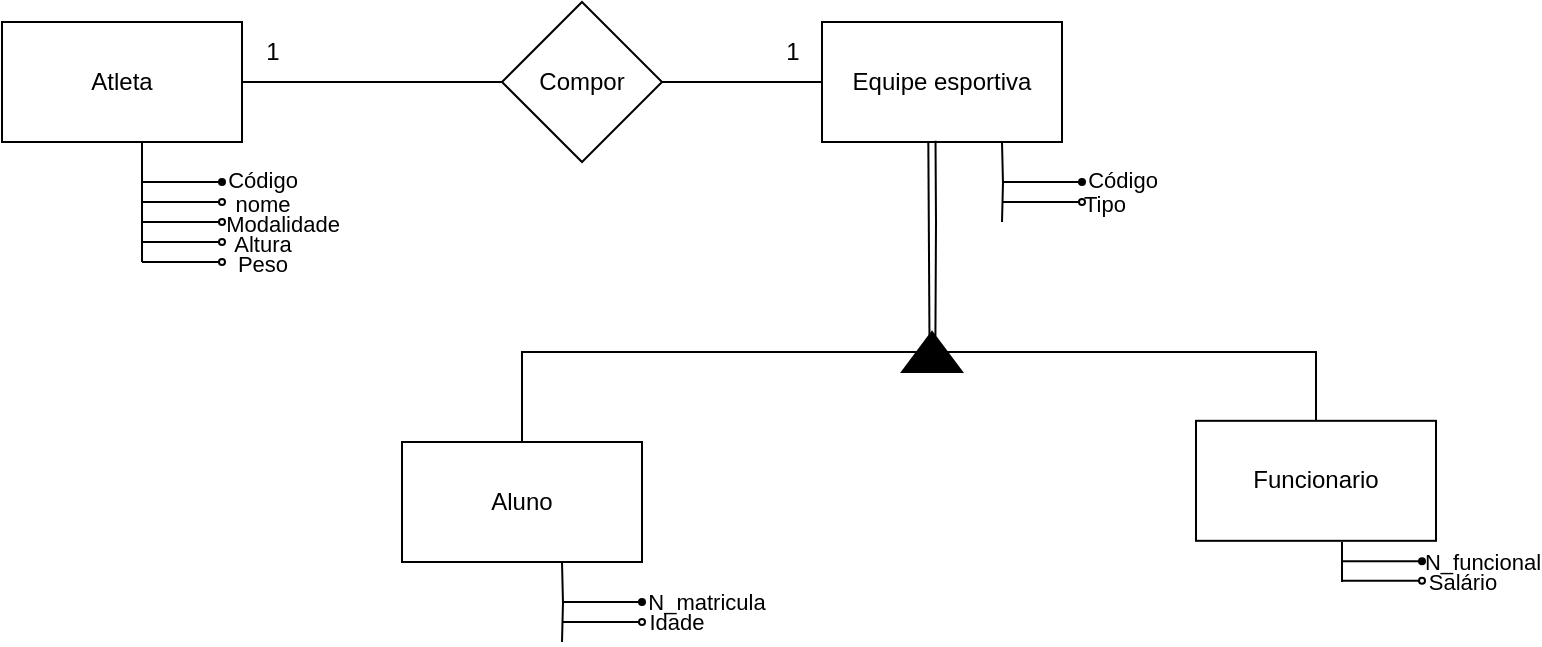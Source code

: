 <mxfile version="26.1.1">
  <diagram name="Página-1" id="J0ObGEsTMUua0Om10Nsk">
    <mxGraphModel dx="472" dy="835" grid="1" gridSize="10" guides="1" tooltips="1" connect="1" arrows="1" fold="1" page="1" pageScale="1" pageWidth="827" pageHeight="1169" background="#ffffff" math="0" shadow="0">
      <root>
        <mxCell id="0" />
        <mxCell id="1" parent="0" />
        <mxCell id="HEuBwpfhYMhXISsQT04I-6" style="edgeStyle=orthogonalEdgeStyle;rounded=0;orthogonalLoop=1;jettySize=auto;html=1;endArrow=none;startFill=0;" parent="1" edge="1">
          <mxGeometry relative="1" as="geometry">
            <mxPoint x="610" y="240" as="targetPoint" />
            <mxPoint x="610.0" y="200" as="sourcePoint" />
          </mxGeometry>
        </mxCell>
        <mxCell id="HEuBwpfhYMhXISsQT04I-2" value="Equipe esportiva" style="rounded=0;whiteSpace=wrap;html=1;" parent="1" vertex="1">
          <mxGeometry x="520" y="140" width="120" height="60" as="geometry" />
        </mxCell>
        <mxCell id="HEuBwpfhYMhXISsQT04I-4" value="Aluno" style="rounded=0;whiteSpace=wrap;html=1;" parent="1" vertex="1">
          <mxGeometry x="310" y="350" width="120" height="60" as="geometry" />
        </mxCell>
        <mxCell id="HEuBwpfhYMhXISsQT04I-5" value="Funcionario" style="rounded=0;whiteSpace=wrap;html=1;" parent="1" vertex="1">
          <mxGeometry x="707" y="339.41" width="120" height="60" as="geometry" />
        </mxCell>
        <mxCell id="HEuBwpfhYMhXISsQT04I-7" value="" style="endArrow=oval;html=1;rounded=0;endFill=1;endSize=3;" parent="1" edge="1">
          <mxGeometry width="50" height="50" relative="1" as="geometry">
            <mxPoint x="610" y="220" as="sourcePoint" />
            <mxPoint x="650" y="220" as="targetPoint" />
          </mxGeometry>
        </mxCell>
        <mxCell id="HEuBwpfhYMhXISsQT04I-9" value="Código" style="edgeLabel;html=1;align=center;verticalAlign=middle;resizable=0;points=[];" parent="HEuBwpfhYMhXISsQT04I-7" vertex="1" connectable="0">
          <mxGeometry x="0.471" y="1" relative="1" as="geometry">
            <mxPoint x="30" as="offset" />
          </mxGeometry>
        </mxCell>
        <mxCell id="HEuBwpfhYMhXISsQT04I-8" value="" style="endArrow=oval;html=1;rounded=0;endFill=0;endSize=3;" parent="1" edge="1">
          <mxGeometry width="50" height="50" relative="1" as="geometry">
            <mxPoint x="610" y="230" as="sourcePoint" />
            <mxPoint x="650" y="230" as="targetPoint" />
          </mxGeometry>
        </mxCell>
        <mxCell id="HEuBwpfhYMhXISsQT04I-10" value="Tipo" style="edgeLabel;html=1;align=center;verticalAlign=middle;resizable=0;points=[];labelBackgroundColor=none;" parent="HEuBwpfhYMhXISsQT04I-8" vertex="1" connectable="0">
          <mxGeometry x="0.329" y="-1" relative="1" as="geometry">
            <mxPoint x="24" as="offset" />
          </mxGeometry>
        </mxCell>
        <mxCell id="HEuBwpfhYMhXISsQT04I-21" value="" style="endArrow=none;html=1;rounded=0;entryX=0.443;entryY=0.974;entryDx=0;entryDy=0;entryPerimeter=0;exitX=0.86;exitY=0.458;exitDx=0;exitDy=0;exitPerimeter=0;" parent="1" source="HEuBwpfhYMhXISsQT04I-23" edge="1">
          <mxGeometry width="50" height="50" relative="1" as="geometry">
            <mxPoint x="573" y="270" as="sourcePoint" />
            <mxPoint x="573.16" y="200" as="targetPoint" />
          </mxGeometry>
        </mxCell>
        <mxCell id="HEuBwpfhYMhXISsQT04I-22" value="" style="endArrow=none;html=1;rounded=0;entryX=0.473;entryY=0.99;entryDx=0;entryDy=0;exitX=0.894;exitY=0.557;exitDx=0;exitDy=0;exitPerimeter=0;entryPerimeter=0;" parent="1" source="HEuBwpfhYMhXISsQT04I-23" target="HEuBwpfhYMhXISsQT04I-2" edge="1">
          <mxGeometry width="50" height="50" relative="1" as="geometry">
            <mxPoint x="580" y="270" as="sourcePoint" />
            <mxPoint x="580" y="210" as="targetPoint" />
            <Array as="points">
              <mxPoint x="577" y="240" />
            </Array>
          </mxGeometry>
        </mxCell>
        <mxCell id="HEuBwpfhYMhXISsQT04I-24" style="edgeStyle=orthogonalEdgeStyle;rounded=0;orthogonalLoop=1;jettySize=auto;html=1;endArrow=none;startFill=0;" parent="1" source="HEuBwpfhYMhXISsQT04I-23" target="HEuBwpfhYMhXISsQT04I-4" edge="1">
          <mxGeometry relative="1" as="geometry" />
        </mxCell>
        <mxCell id="HEuBwpfhYMhXISsQT04I-25" style="edgeStyle=orthogonalEdgeStyle;rounded=0;orthogonalLoop=1;jettySize=auto;html=1;entryX=0.5;entryY=0;entryDx=0;entryDy=0;endArrow=none;startFill=0;" parent="1" source="HEuBwpfhYMhXISsQT04I-23" target="HEuBwpfhYMhXISsQT04I-5" edge="1">
          <mxGeometry relative="1" as="geometry" />
        </mxCell>
        <mxCell id="HEuBwpfhYMhXISsQT04I-23" value="" style="triangle;whiteSpace=wrap;html=1;rotation=-90;fillColor=#000000;" parent="1" vertex="1">
          <mxGeometry x="565" y="290" width="20" height="30" as="geometry" />
        </mxCell>
        <mxCell id="HEuBwpfhYMhXISsQT04I-29" style="edgeStyle=orthogonalEdgeStyle;rounded=0;orthogonalLoop=1;jettySize=auto;html=1;endArrow=none;startFill=0;" parent="1" edge="1">
          <mxGeometry relative="1" as="geometry">
            <mxPoint x="780" y="420" as="targetPoint" />
            <mxPoint x="780.0" y="400" as="sourcePoint" />
          </mxGeometry>
        </mxCell>
        <mxCell id="HEuBwpfhYMhXISsQT04I-30" value="" style="endArrow=oval;html=1;rounded=0;endFill=1;endSize=3;" parent="1" edge="1">
          <mxGeometry width="50" height="50" relative="1" as="geometry">
            <mxPoint x="780" y="409.67" as="sourcePoint" />
            <mxPoint x="820" y="409.67" as="targetPoint" />
          </mxGeometry>
        </mxCell>
        <mxCell id="HEuBwpfhYMhXISsQT04I-31" value="N_funcional" style="edgeLabel;html=1;align=center;verticalAlign=middle;resizable=0;points=[];labelBackgroundColor=none;" parent="HEuBwpfhYMhXISsQT04I-30" vertex="1" connectable="0">
          <mxGeometry x="0.329" y="-1" relative="1" as="geometry">
            <mxPoint x="43" y="-1" as="offset" />
          </mxGeometry>
        </mxCell>
        <mxCell id="HEuBwpfhYMhXISsQT04I-95" style="edgeStyle=orthogonalEdgeStyle;rounded=0;orthogonalLoop=1;jettySize=auto;html=1;endArrow=none;startFill=0;" parent="1" edge="1">
          <mxGeometry relative="1" as="geometry">
            <mxPoint x="390" y="450" as="targetPoint" />
            <mxPoint x="390.0" y="410" as="sourcePoint" />
          </mxGeometry>
        </mxCell>
        <mxCell id="HEuBwpfhYMhXISsQT04I-96" value="" style="endArrow=oval;html=1;rounded=0;endFill=1;endSize=3;" parent="1" edge="1">
          <mxGeometry width="50" height="50" relative="1" as="geometry">
            <mxPoint x="390" y="430" as="sourcePoint" />
            <mxPoint x="430" y="430" as="targetPoint" />
          </mxGeometry>
        </mxCell>
        <mxCell id="HEuBwpfhYMhXISsQT04I-102" value="&lt;span style=&quot;&quot;&gt;N_matricula&lt;/span&gt;" style="edgeLabel;html=1;align=center;verticalAlign=middle;resizable=0;points=[];labelBackgroundColor=none;" parent="HEuBwpfhYMhXISsQT04I-96" vertex="1" connectable="0">
          <mxGeometry x="0.34" relative="1" as="geometry">
            <mxPoint x="45" as="offset" />
          </mxGeometry>
        </mxCell>
        <mxCell id="HEuBwpfhYMhXISsQT04I-98" value="" style="endArrow=oval;html=1;rounded=0;endFill=0;endSize=3;" parent="1" edge="1">
          <mxGeometry width="50" height="50" relative="1" as="geometry">
            <mxPoint x="390" y="440" as="sourcePoint" />
            <mxPoint x="430" y="440" as="targetPoint" />
          </mxGeometry>
        </mxCell>
        <mxCell id="HEuBwpfhYMhXISsQT04I-99" value="Idade" style="edgeLabel;html=1;align=center;verticalAlign=middle;resizable=0;points=[];labelBackgroundColor=none;" parent="HEuBwpfhYMhXISsQT04I-98" vertex="1" connectable="0">
          <mxGeometry x="0.329" y="-1" relative="1" as="geometry">
            <mxPoint x="30" y="-1" as="offset" />
          </mxGeometry>
        </mxCell>
        <mxCell id="HEuBwpfhYMhXISsQT04I-103" value="" style="endArrow=oval;html=1;rounded=0;endFill=0;endSize=3;" parent="1" edge="1">
          <mxGeometry width="50" height="50" relative="1" as="geometry">
            <mxPoint x="780" y="419.41" as="sourcePoint" />
            <mxPoint x="820" y="419.41" as="targetPoint" />
          </mxGeometry>
        </mxCell>
        <mxCell id="HEuBwpfhYMhXISsQT04I-104" value="Salário" style="edgeLabel;html=1;align=center;verticalAlign=middle;resizable=0;points=[];labelBackgroundColor=none;" parent="HEuBwpfhYMhXISsQT04I-103" vertex="1" connectable="0">
          <mxGeometry x="0.329" y="-1" relative="1" as="geometry">
            <mxPoint x="33" y="-1" as="offset" />
          </mxGeometry>
        </mxCell>
        <mxCell id="HEuBwpfhYMhXISsQT04I-171" style="edgeStyle=orthogonalEdgeStyle;rounded=0;orthogonalLoop=1;jettySize=auto;html=1;entryX=0;entryY=0.5;entryDx=0;entryDy=0;endArrow=none;startFill=0;" parent="1" source="HEuBwpfhYMhXISsQT04I-150" target="HEuBwpfhYMhXISsQT04I-2" edge="1">
          <mxGeometry relative="1" as="geometry" />
        </mxCell>
        <mxCell id="HEuBwpfhYMhXISsQT04I-150" value="Compor" style="rhombus;whiteSpace=wrap;html=1;" parent="1" vertex="1">
          <mxGeometry x="360" y="130" width="80" height="80" as="geometry" />
        </mxCell>
        <mxCell id="HEuBwpfhYMhXISsQT04I-170" style="edgeStyle=orthogonalEdgeStyle;rounded=0;orthogonalLoop=1;jettySize=auto;html=1;entryX=0;entryY=0.5;entryDx=0;entryDy=0;endArrow=none;startFill=0;" parent="1" source="HEuBwpfhYMhXISsQT04I-151" target="HEuBwpfhYMhXISsQT04I-150" edge="1">
          <mxGeometry relative="1" as="geometry" />
        </mxCell>
        <mxCell id="HEuBwpfhYMhXISsQT04I-151" value="Atleta" style="rounded=0;whiteSpace=wrap;html=1;" parent="1" vertex="1">
          <mxGeometry x="110" y="140" width="120" height="60" as="geometry" />
        </mxCell>
        <mxCell id="HEuBwpfhYMhXISsQT04I-159" style="edgeStyle=orthogonalEdgeStyle;rounded=0;orthogonalLoop=1;jettySize=auto;html=1;endArrow=none;startFill=0;" parent="1" edge="1">
          <mxGeometry relative="1" as="geometry">
            <mxPoint x="180" y="260" as="targetPoint" />
            <mxPoint x="180.0" y="200" as="sourcePoint" />
          </mxGeometry>
        </mxCell>
        <mxCell id="HEuBwpfhYMhXISsQT04I-160" value="" style="endArrow=oval;html=1;rounded=0;endFill=1;endSize=3;" parent="1" edge="1">
          <mxGeometry width="50" height="50" relative="1" as="geometry">
            <mxPoint x="180" y="220" as="sourcePoint" />
            <mxPoint x="220" y="220" as="targetPoint" />
          </mxGeometry>
        </mxCell>
        <mxCell id="HEuBwpfhYMhXISsQT04I-161" value="Código" style="edgeLabel;html=1;align=center;verticalAlign=middle;resizable=0;points=[];" parent="HEuBwpfhYMhXISsQT04I-160" vertex="1" connectable="0">
          <mxGeometry x="0.471" y="1" relative="1" as="geometry">
            <mxPoint x="30" as="offset" />
          </mxGeometry>
        </mxCell>
        <mxCell id="HEuBwpfhYMhXISsQT04I-162" value="" style="endArrow=oval;html=1;rounded=0;endFill=0;endSize=3;" parent="1" edge="1">
          <mxGeometry width="50" height="50" relative="1" as="geometry">
            <mxPoint x="180" y="230" as="sourcePoint" />
            <mxPoint x="220" y="230" as="targetPoint" />
          </mxGeometry>
        </mxCell>
        <mxCell id="HEuBwpfhYMhXISsQT04I-163" value="nome" style="edgeLabel;html=1;align=center;verticalAlign=middle;resizable=0;points=[];labelBackgroundColor=none;" parent="HEuBwpfhYMhXISsQT04I-162" vertex="1" connectable="0">
          <mxGeometry x="0.329" y="-1" relative="1" as="geometry">
            <mxPoint x="33" as="offset" />
          </mxGeometry>
        </mxCell>
        <mxCell id="HEuBwpfhYMhXISsQT04I-164" value="" style="endArrow=oval;html=1;rounded=0;endFill=0;endSize=3;" parent="1" edge="1">
          <mxGeometry width="50" height="50" relative="1" as="geometry">
            <mxPoint x="180" y="240" as="sourcePoint" />
            <mxPoint x="220" y="240" as="targetPoint" />
          </mxGeometry>
        </mxCell>
        <mxCell id="HEuBwpfhYMhXISsQT04I-165" value="Modalidade" style="edgeLabel;html=1;align=center;verticalAlign=middle;resizable=0;points=[];labelBackgroundColor=none;" parent="HEuBwpfhYMhXISsQT04I-164" vertex="1" connectable="0">
          <mxGeometry x="0.329" y="-1" relative="1" as="geometry">
            <mxPoint x="43" as="offset" />
          </mxGeometry>
        </mxCell>
        <mxCell id="HEuBwpfhYMhXISsQT04I-166" value="" style="endArrow=oval;html=1;rounded=0;endFill=0;endSize=3;" parent="1" edge="1">
          <mxGeometry width="50" height="50" relative="1" as="geometry">
            <mxPoint x="180" y="250" as="sourcePoint" />
            <mxPoint x="220" y="250" as="targetPoint" />
          </mxGeometry>
        </mxCell>
        <mxCell id="HEuBwpfhYMhXISsQT04I-167" value="Altura" style="edgeLabel;html=1;align=center;verticalAlign=middle;resizable=0;points=[];labelBackgroundColor=none;" parent="HEuBwpfhYMhXISsQT04I-166" vertex="1" connectable="0">
          <mxGeometry x="0.329" y="-1" relative="1" as="geometry">
            <mxPoint x="33" as="offset" />
          </mxGeometry>
        </mxCell>
        <mxCell id="HEuBwpfhYMhXISsQT04I-168" value="" style="endArrow=oval;html=1;rounded=0;endFill=0;endSize=3;" parent="1" edge="1">
          <mxGeometry width="50" height="50" relative="1" as="geometry">
            <mxPoint x="180" y="260" as="sourcePoint" />
            <mxPoint x="220" y="260" as="targetPoint" />
          </mxGeometry>
        </mxCell>
        <mxCell id="HEuBwpfhYMhXISsQT04I-169" value="Peso" style="edgeLabel;html=1;align=center;verticalAlign=middle;resizable=0;points=[];labelBackgroundColor=none;" parent="HEuBwpfhYMhXISsQT04I-168" vertex="1" connectable="0">
          <mxGeometry x="0.329" y="-1" relative="1" as="geometry">
            <mxPoint x="33" as="offset" />
          </mxGeometry>
        </mxCell>
        <mxCell id="HEuBwpfhYMhXISsQT04I-172" value="1" style="text;html=1;align=center;verticalAlign=middle;resizable=0;points=[];autosize=1;strokeColor=none;fillColor=none;" parent="1" vertex="1">
          <mxGeometry x="230" y="140" width="30" height="30" as="geometry" />
        </mxCell>
        <mxCell id="HEuBwpfhYMhXISsQT04I-173" value="1" style="text;html=1;align=center;verticalAlign=middle;resizable=0;points=[];autosize=1;strokeColor=none;fillColor=none;" parent="1" vertex="1">
          <mxGeometry x="490" y="140" width="30" height="30" as="geometry" />
        </mxCell>
      </root>
    </mxGraphModel>
  </diagram>
</mxfile>
